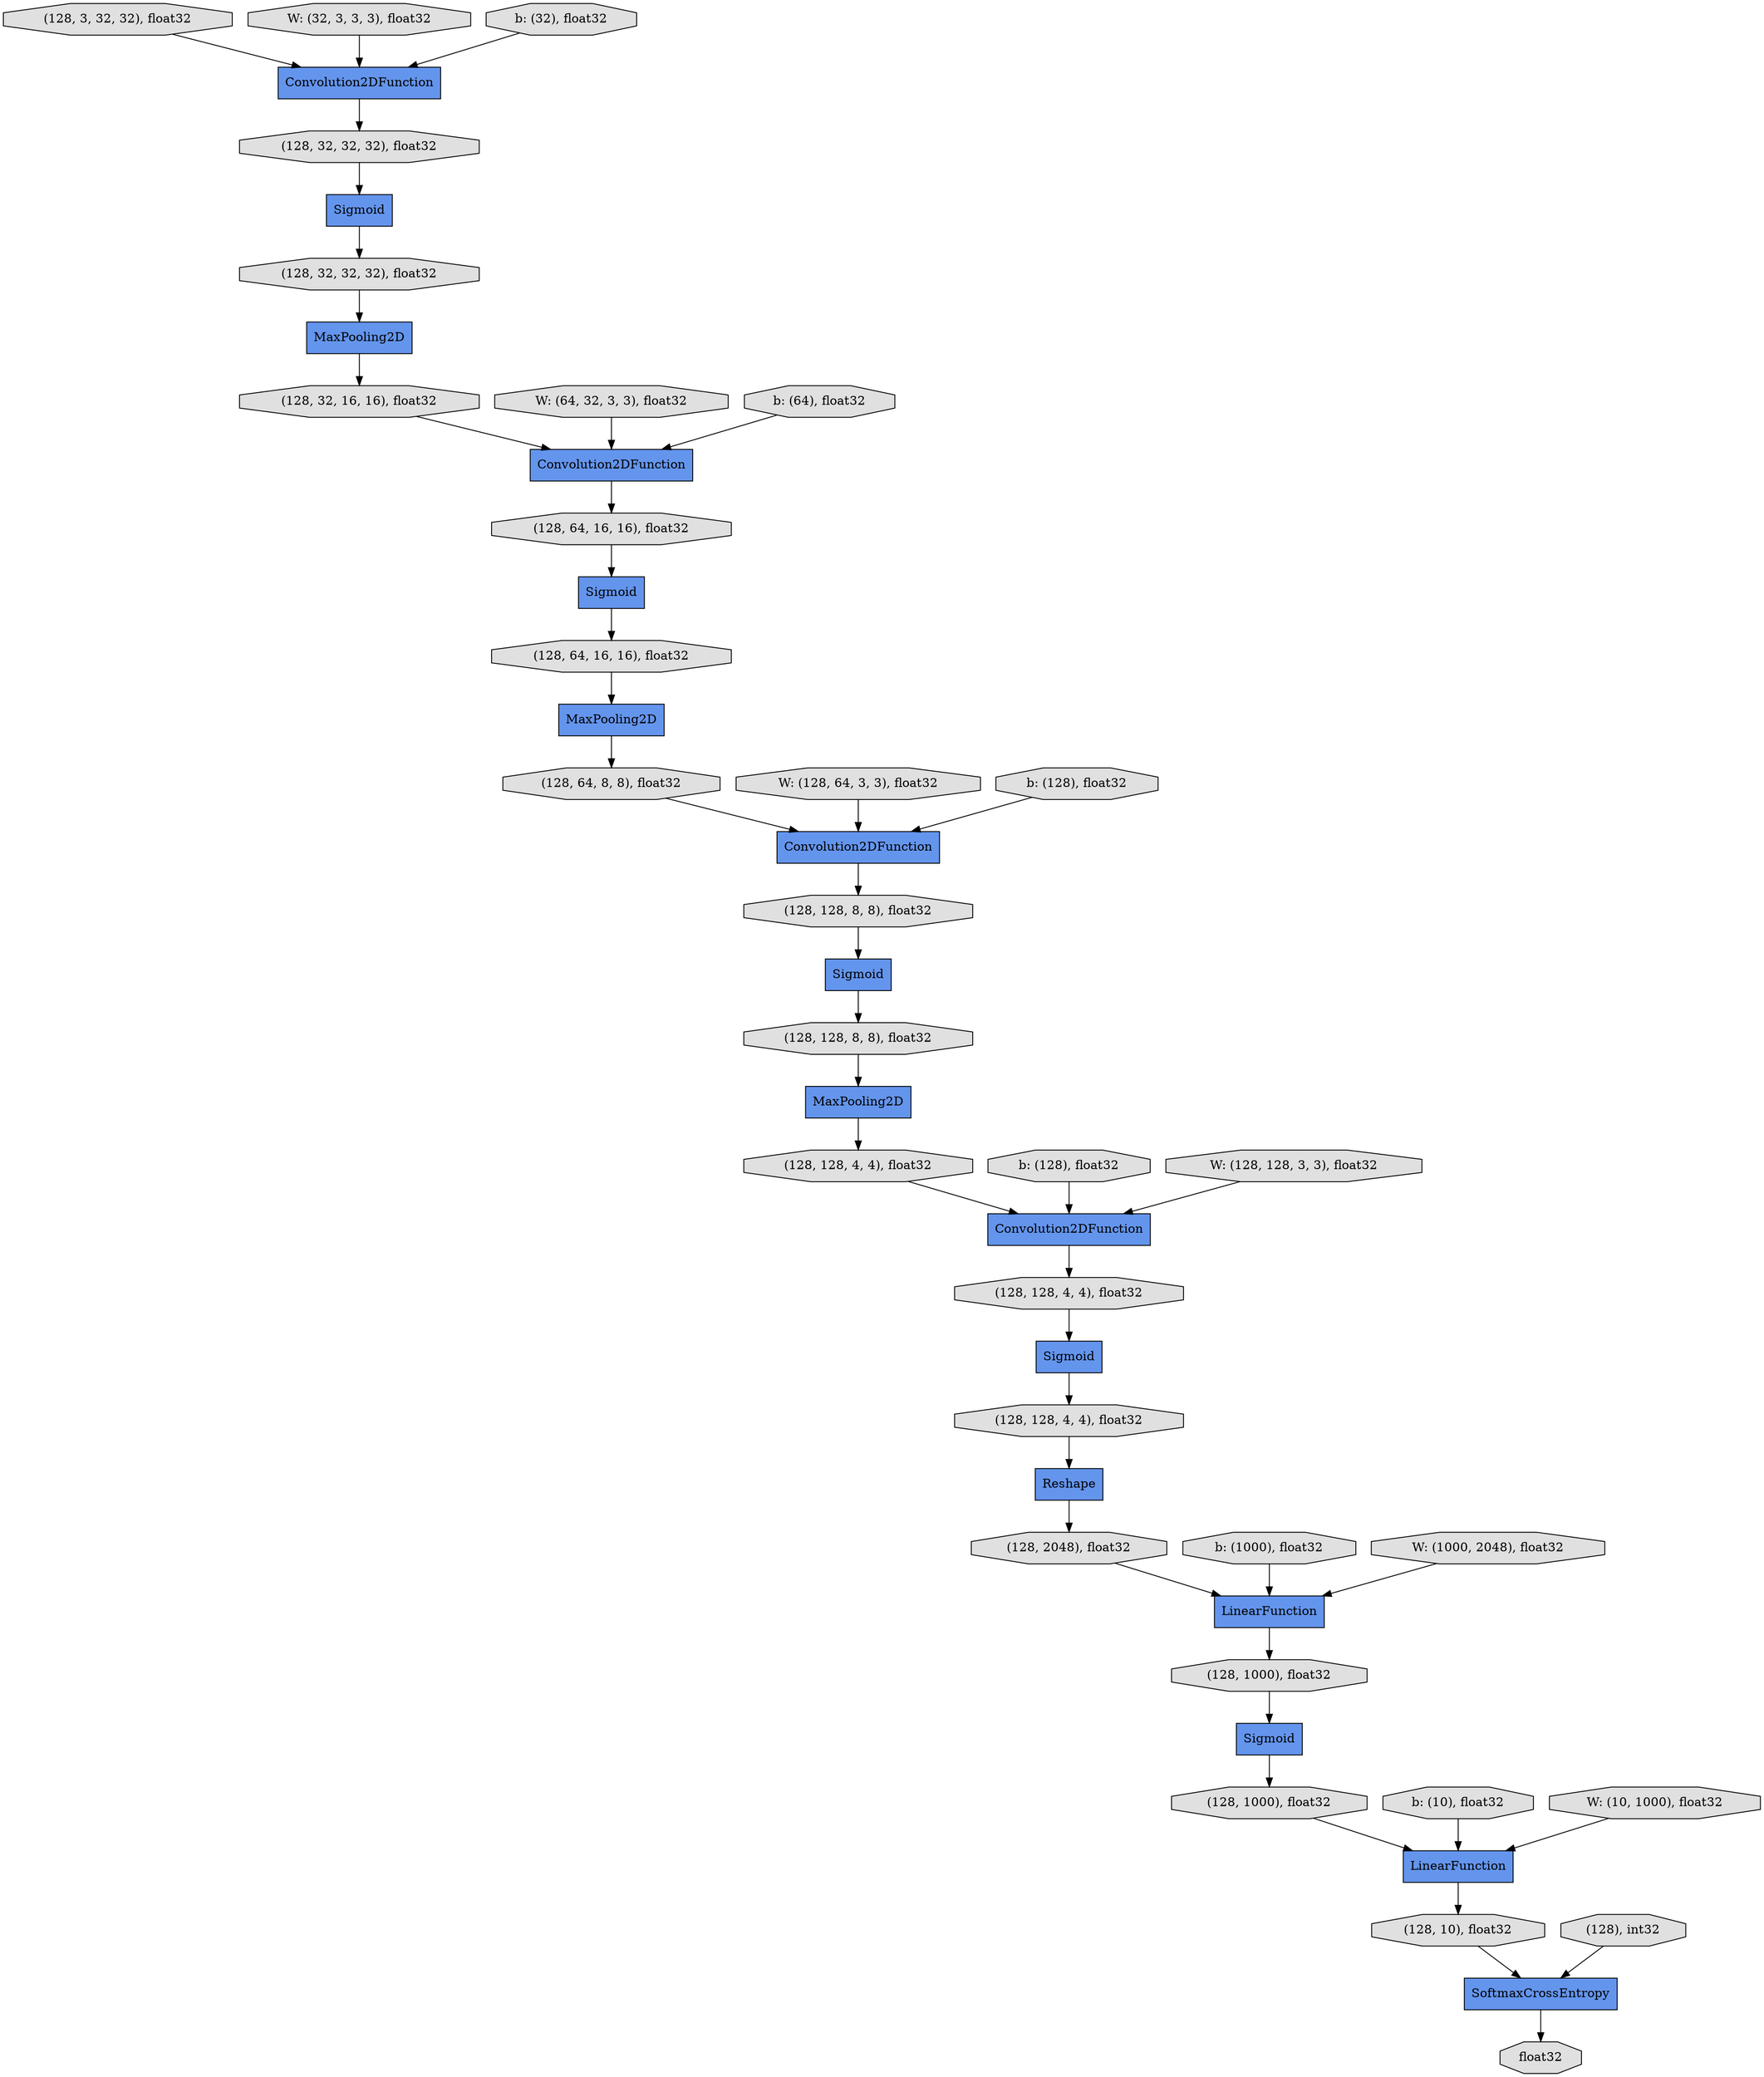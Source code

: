 digraph graphname{rankdir=TB;4902258784 [label="(128, 3, 32, 32), float32",shape="octagon",fillcolor="#E0E0E0",style="filled"];4409548928 [label="(128, 32, 16, 16), float32",shape="octagon",fillcolor="#E0E0E0",style="filled"];4902258840 [label="(128, 32, 32, 32), float32",shape="octagon",fillcolor="#E0E0E0",style="filled"];4902162616 [label="(128, 1000), float32",shape="octagon",fillcolor="#E0E0E0",style="filled"];4421710008 [label="MaxPooling2D",shape="record",fillcolor="#6495ED",style="filled"];4902267088 [label="b: (128), float32",shape="octagon",fillcolor="#E0E0E0",style="filled"];4902258896 [label="MaxPooling2D",shape="record",fillcolor="#6495ED",style="filled"];4902258952 [label="(128, 32, 32, 32), float32",shape="octagon",fillcolor="#E0E0E0",style="filled"];4902162728 [label="(128, 1000), float32",shape="octagon",fillcolor="#E0E0E0",style="filled"];4902162840 [label="LinearFunction",shape="record",fillcolor="#6495ED",style="filled"];4437221784 [label="W: (32, 3, 3, 3), float32",shape="octagon",fillcolor="#E0E0E0",style="filled"];4902214064 [label="b: (10), float32",shape="octagon",fillcolor="#E0E0E0",style="filled"];4902267312 [label="W: (128, 128, 3, 3), float32",shape="octagon",fillcolor="#E0E0E0",style="filled"];4902162896 [label="SoftmaxCrossEntropy",shape="record",fillcolor="#6495ED",style="filled"];4653476440 [label="Sigmoid",shape="record",fillcolor="#6495ED",style="filled"];4902163064 [label="(128, 10), float32",shape="octagon",fillcolor="#E0E0E0",style="filled"];4599788264 [label="Sigmoid",shape="record",fillcolor="#6495ED",style="filled"];4902265576 [label="b: (32), float32",shape="octagon",fillcolor="#E0E0E0",style="filled"];4902259456 [label="(128, 64, 16, 16), float32",shape="octagon",fillcolor="#E0E0E0",style="filled"];4902163232 [label="(128), int32",shape="octagon",fillcolor="#E0E0E0",style="filled"];4902259512 [label="(128, 64, 8, 8), float32",shape="octagon",fillcolor="#E0E0E0",style="filled"];4902259568 [label="Convolution2DFunction",shape="record",fillcolor="#6495ED",style="filled"];4902163344 [label="float32",shape="octagon",fillcolor="#E0E0E0",style="filled"];4902259624 [label="Sigmoid",shape="record",fillcolor="#6495ED",style="filled"];4902265800 [label="W: (64, 32, 3, 3), float32",shape="octagon",fillcolor="#E0E0E0",style="filled"];4902258672 [label="MaxPooling2D",shape="record",fillcolor="#6495ED",style="filled"];4902259736 [label="(128, 128, 8, 8), float32",shape="octagon",fillcolor="#E0E0E0",style="filled"];4902267984 [label="b: (1000), float32",shape="octagon",fillcolor="#E0E0E0",style="filled"];4902268040 [label="W: (1000, 2048), float32",shape="octagon",fillcolor="#E0E0E0",style="filled"];4902259904 [label="(128, 128, 8, 8), float32",shape="octagon",fillcolor="#E0E0E0",style="filled"];4902259960 [label="(128, 128, 4, 4), float32",shape="octagon",fillcolor="#E0E0E0",style="filled"];4902260016 [label="Convolution2DFunction",shape="record",fillcolor="#6495ED",style="filled"];4902260072 [label="Sigmoid",shape="record",fillcolor="#6495ED",style="filled"];4421664104 [label="(128, 64, 16, 16), float32",shape="octagon",fillcolor="#E0E0E0",style="filled"];4594785696 [label="Convolution2DFunction",shape="record",fillcolor="#6495ED",style="filled"];4902260184 [label="(128, 128, 4, 4), float32",shape="octagon",fillcolor="#E0E0E0",style="filled"];4902266360 [label="W: (128, 64, 3, 3), float32",shape="octagon",fillcolor="#E0E0E0",style="filled"];4902260240 [label="Reshape",shape="record",fillcolor="#6495ED",style="filled"];4902266472 [label="b: (64), float32",shape="octagon",fillcolor="#E0E0E0",style="filled"];4902260352 [label="(128, 128, 4, 4), float32",shape="octagon",fillcolor="#E0E0E0",style="filled"];4902260520 [label="Sigmoid",shape="record",fillcolor="#6495ED",style="filled"];4902258504 [label="Convolution2DFunction",shape="record",fillcolor="#6495ED",style="filled"];4902268768 [label="W: (10, 1000), float32",shape="octagon",fillcolor="#E0E0E0",style="filled"];4902260632 [label="(128, 2048), float32",shape="octagon",fillcolor="#E0E0E0",style="filled"];4902260688 [label="LinearFunction",shape="record",fillcolor="#6495ED",style="filled"];4902266864 [label="b: (128), float32",shape="octagon",fillcolor="#E0E0E0",style="filled"];4902260632 -> 4902260688;4902258672 -> 4409548928;4599788264 -> 4902258952;4902258952 -> 4902258672;4902258896 -> 4902259960;4902267312 -> 4902260016;4902258784 -> 4902258504;4902163232 -> 4902162896;4902258504 -> 4902258840;4902260072 -> 4902260352;4902266864 -> 4902259568;4902267088 -> 4902260016;4437221784 -> 4902258504;4902259960 -> 4902260016;4902162616 -> 4902260520;4902267984 -> 4902260688;4902259624 -> 4902259904;4409548928 -> 4594785696;4653476440 -> 4902259456;4902260016 -> 4902260184;4902260352 -> 4902260240;4902259736 -> 4902259624;4902214064 -> 4902162840;4902162840 -> 4902163064;4902260688 -> 4902162616;4902260184 -> 4902260072;4902266360 -> 4902259568;4902259568 -> 4902259736;4902162896 -> 4902163344;4902163064 -> 4902162896;4421710008 -> 4902259512;4902268768 -> 4902162840;4421664104 -> 4653476440;4902268040 -> 4902260688;4902260520 -> 4902162728;4902265576 -> 4902258504;4902259456 -> 4421710008;4902258840 -> 4599788264;4902260240 -> 4902260632;4902162728 -> 4902162840;4902259904 -> 4902258896;4594785696 -> 4421664104;4902265800 -> 4594785696;4902259512 -> 4902259568;4902266472 -> 4594785696;}